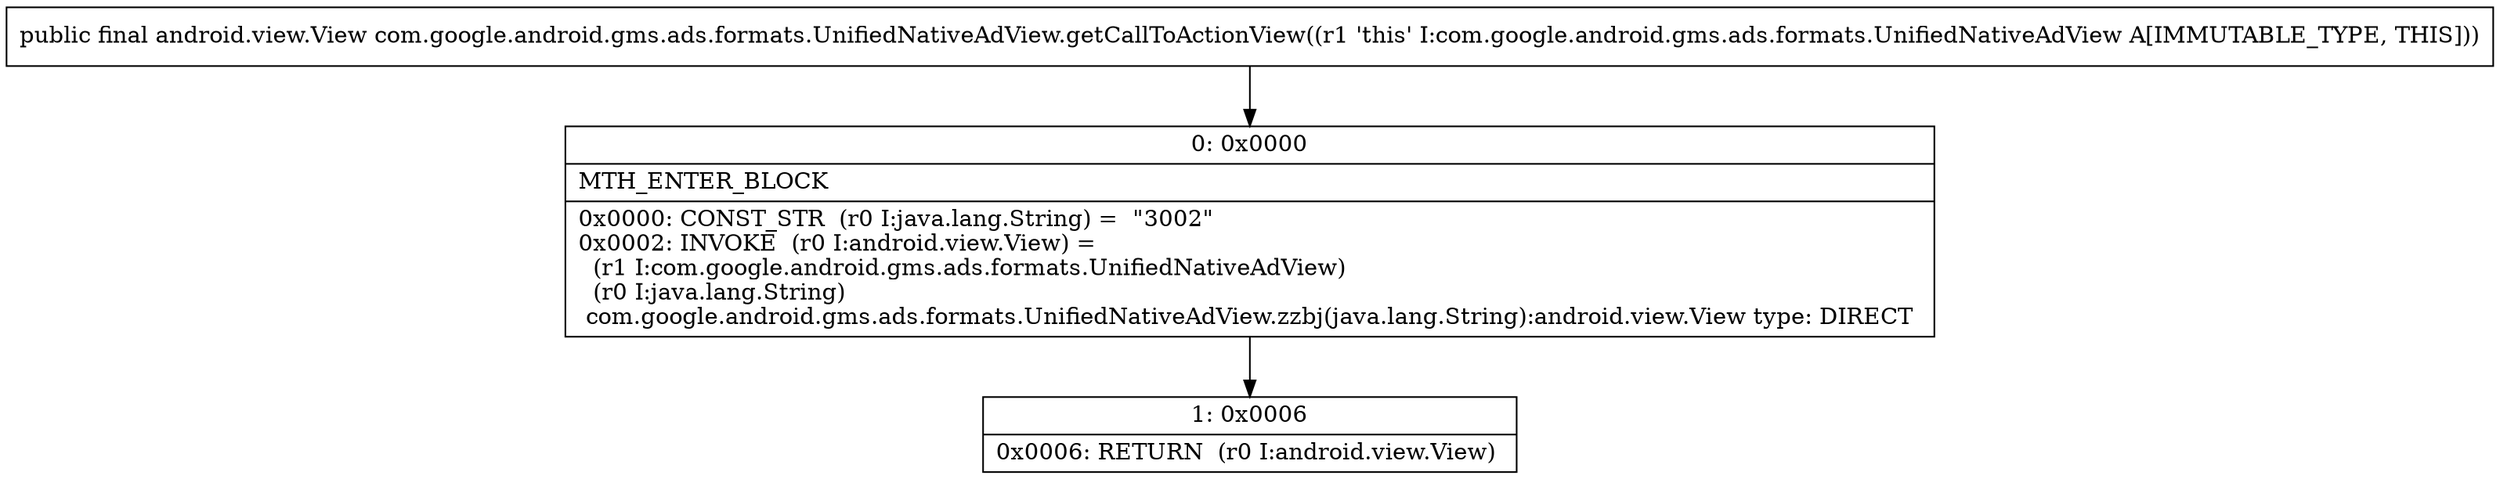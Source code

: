 digraph "CFG forcom.google.android.gms.ads.formats.UnifiedNativeAdView.getCallToActionView()Landroid\/view\/View;" {
Node_0 [shape=record,label="{0\:\ 0x0000|MTH_ENTER_BLOCK\l|0x0000: CONST_STR  (r0 I:java.lang.String) =  \"3002\" \l0x0002: INVOKE  (r0 I:android.view.View) = \l  (r1 I:com.google.android.gms.ads.formats.UnifiedNativeAdView)\l  (r0 I:java.lang.String)\l com.google.android.gms.ads.formats.UnifiedNativeAdView.zzbj(java.lang.String):android.view.View type: DIRECT \l}"];
Node_1 [shape=record,label="{1\:\ 0x0006|0x0006: RETURN  (r0 I:android.view.View) \l}"];
MethodNode[shape=record,label="{public final android.view.View com.google.android.gms.ads.formats.UnifiedNativeAdView.getCallToActionView((r1 'this' I:com.google.android.gms.ads.formats.UnifiedNativeAdView A[IMMUTABLE_TYPE, THIS])) }"];
MethodNode -> Node_0;
Node_0 -> Node_1;
}

